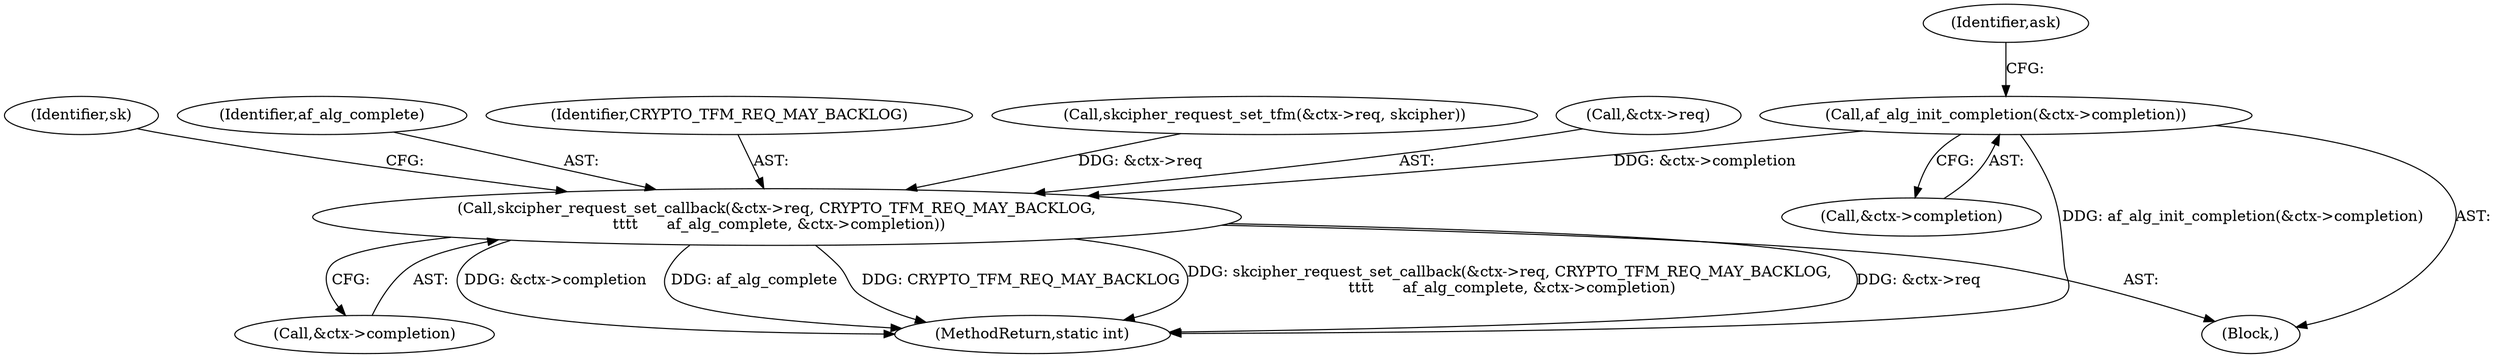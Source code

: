 digraph "0_linux_dd504589577d8e8e70f51f997ad487a4cb6c026f@pointer" {
"1000214" [label="(Call,af_alg_init_completion(&ctx->completion))"];
"1000230" [label="(Call,skcipher_request_set_callback(&ctx->req, CRYPTO_TFM_REQ_MAY_BACKLOG,\n \t\t\t\t      af_alg_complete, &ctx->completion))"];
"1000224" [label="(Call,skcipher_request_set_tfm(&ctx->req, skcipher))"];
"1000237" [label="(Call,&ctx->completion)"];
"1000214" [label="(Call,af_alg_init_completion(&ctx->completion))"];
"1000230" [label="(Call,skcipher_request_set_callback(&ctx->req, CRYPTO_TFM_REQ_MAY_BACKLOG,\n \t\t\t\t      af_alg_complete, &ctx->completion))"];
"1000231" [label="(Call,&ctx->req)"];
"1000243" [label="(Identifier,sk)"];
"1000215" [label="(Call,&ctx->completion)"];
"1000103" [label="(Block,)"];
"1000236" [label="(Identifier,af_alg_complete)"];
"1000221" [label="(Identifier,ask)"];
"1000235" [label="(Identifier,CRYPTO_TFM_REQ_MAY_BACKLOG)"];
"1000248" [label="(MethodReturn,static int)"];
"1000214" -> "1000103"  [label="AST: "];
"1000214" -> "1000215"  [label="CFG: "];
"1000215" -> "1000214"  [label="AST: "];
"1000221" -> "1000214"  [label="CFG: "];
"1000214" -> "1000248"  [label="DDG: af_alg_init_completion(&ctx->completion)"];
"1000214" -> "1000230"  [label="DDG: &ctx->completion"];
"1000230" -> "1000103"  [label="AST: "];
"1000230" -> "1000237"  [label="CFG: "];
"1000231" -> "1000230"  [label="AST: "];
"1000235" -> "1000230"  [label="AST: "];
"1000236" -> "1000230"  [label="AST: "];
"1000237" -> "1000230"  [label="AST: "];
"1000243" -> "1000230"  [label="CFG: "];
"1000230" -> "1000248"  [label="DDG: &ctx->req"];
"1000230" -> "1000248"  [label="DDG: &ctx->completion"];
"1000230" -> "1000248"  [label="DDG: af_alg_complete"];
"1000230" -> "1000248"  [label="DDG: CRYPTO_TFM_REQ_MAY_BACKLOG"];
"1000230" -> "1000248"  [label="DDG: skcipher_request_set_callback(&ctx->req, CRYPTO_TFM_REQ_MAY_BACKLOG,\n \t\t\t\t      af_alg_complete, &ctx->completion)"];
"1000224" -> "1000230"  [label="DDG: &ctx->req"];
}
